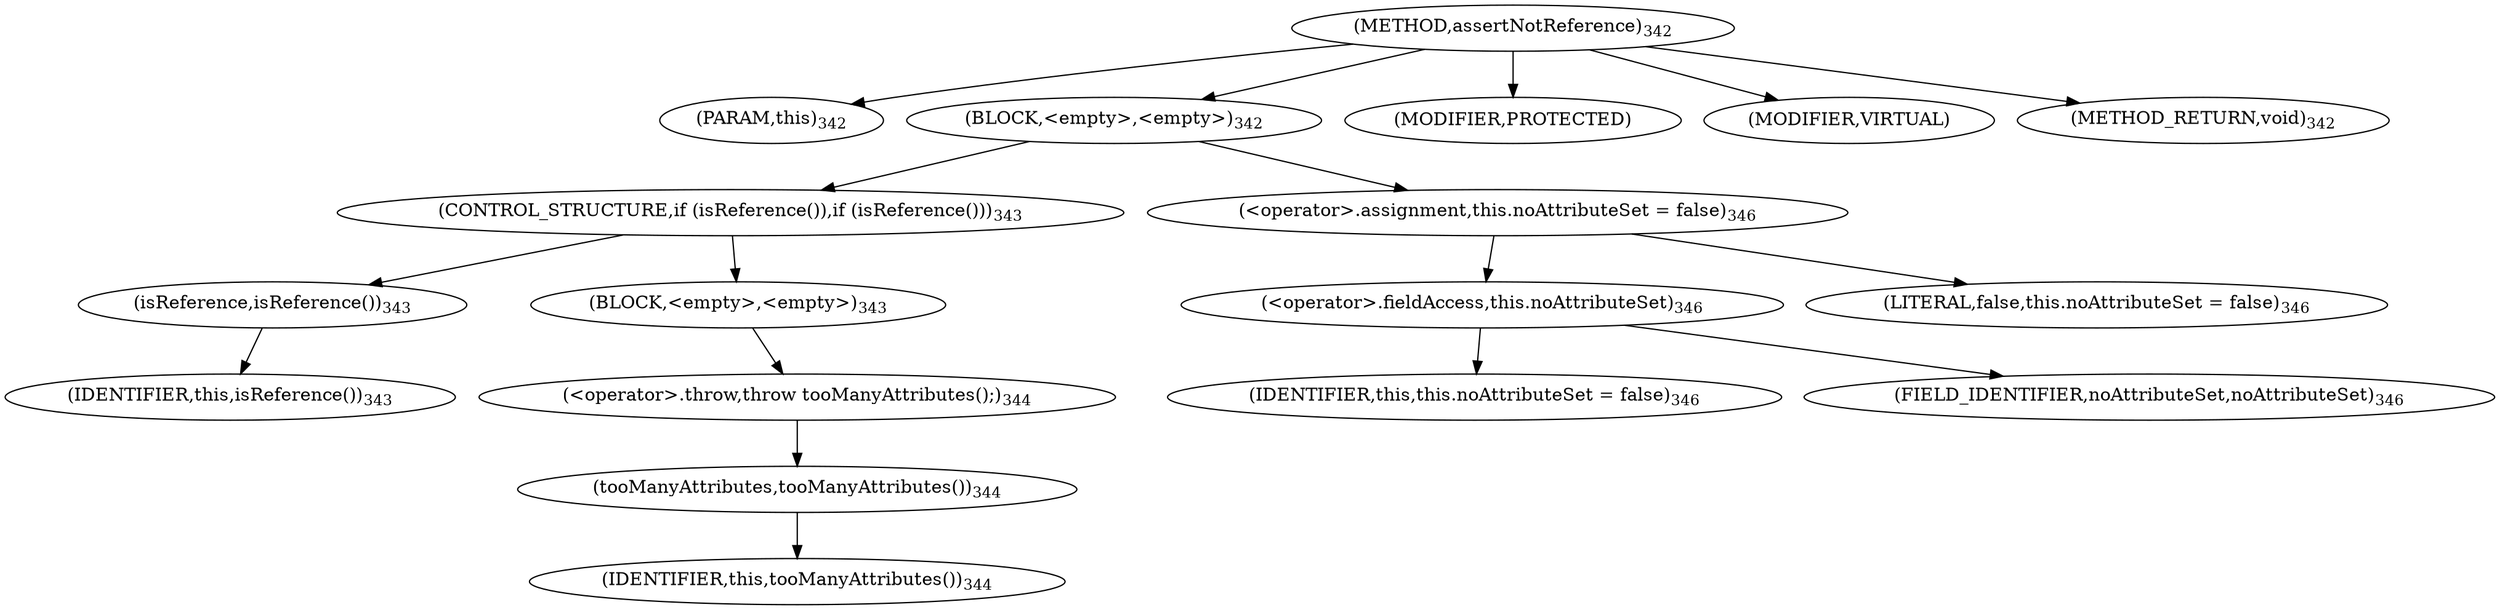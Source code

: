 digraph "assertNotReference" {  
"904" [label = <(METHOD,assertNotReference)<SUB>342</SUB>> ]
"99" [label = <(PARAM,this)<SUB>342</SUB>> ]
"905" [label = <(BLOCK,&lt;empty&gt;,&lt;empty&gt;)<SUB>342</SUB>> ]
"906" [label = <(CONTROL_STRUCTURE,if (isReference()),if (isReference()))<SUB>343</SUB>> ]
"907" [label = <(isReference,isReference())<SUB>343</SUB>> ]
"98" [label = <(IDENTIFIER,this,isReference())<SUB>343</SUB>> ]
"908" [label = <(BLOCK,&lt;empty&gt;,&lt;empty&gt;)<SUB>343</SUB>> ]
"909" [label = <(&lt;operator&gt;.throw,throw tooManyAttributes();)<SUB>344</SUB>> ]
"910" [label = <(tooManyAttributes,tooManyAttributes())<SUB>344</SUB>> ]
"100" [label = <(IDENTIFIER,this,tooManyAttributes())<SUB>344</SUB>> ]
"911" [label = <(&lt;operator&gt;.assignment,this.noAttributeSet = false)<SUB>346</SUB>> ]
"912" [label = <(&lt;operator&gt;.fieldAccess,this.noAttributeSet)<SUB>346</SUB>> ]
"913" [label = <(IDENTIFIER,this,this.noAttributeSet = false)<SUB>346</SUB>> ]
"914" [label = <(FIELD_IDENTIFIER,noAttributeSet,noAttributeSet)<SUB>346</SUB>> ]
"915" [label = <(LITERAL,false,this.noAttributeSet = false)<SUB>346</SUB>> ]
"916" [label = <(MODIFIER,PROTECTED)> ]
"917" [label = <(MODIFIER,VIRTUAL)> ]
"918" [label = <(METHOD_RETURN,void)<SUB>342</SUB>> ]
  "904" -> "99" 
  "904" -> "905" 
  "904" -> "916" 
  "904" -> "917" 
  "904" -> "918" 
  "905" -> "906" 
  "905" -> "911" 
  "906" -> "907" 
  "906" -> "908" 
  "907" -> "98" 
  "908" -> "909" 
  "909" -> "910" 
  "910" -> "100" 
  "911" -> "912" 
  "911" -> "915" 
  "912" -> "913" 
  "912" -> "914" 
}
